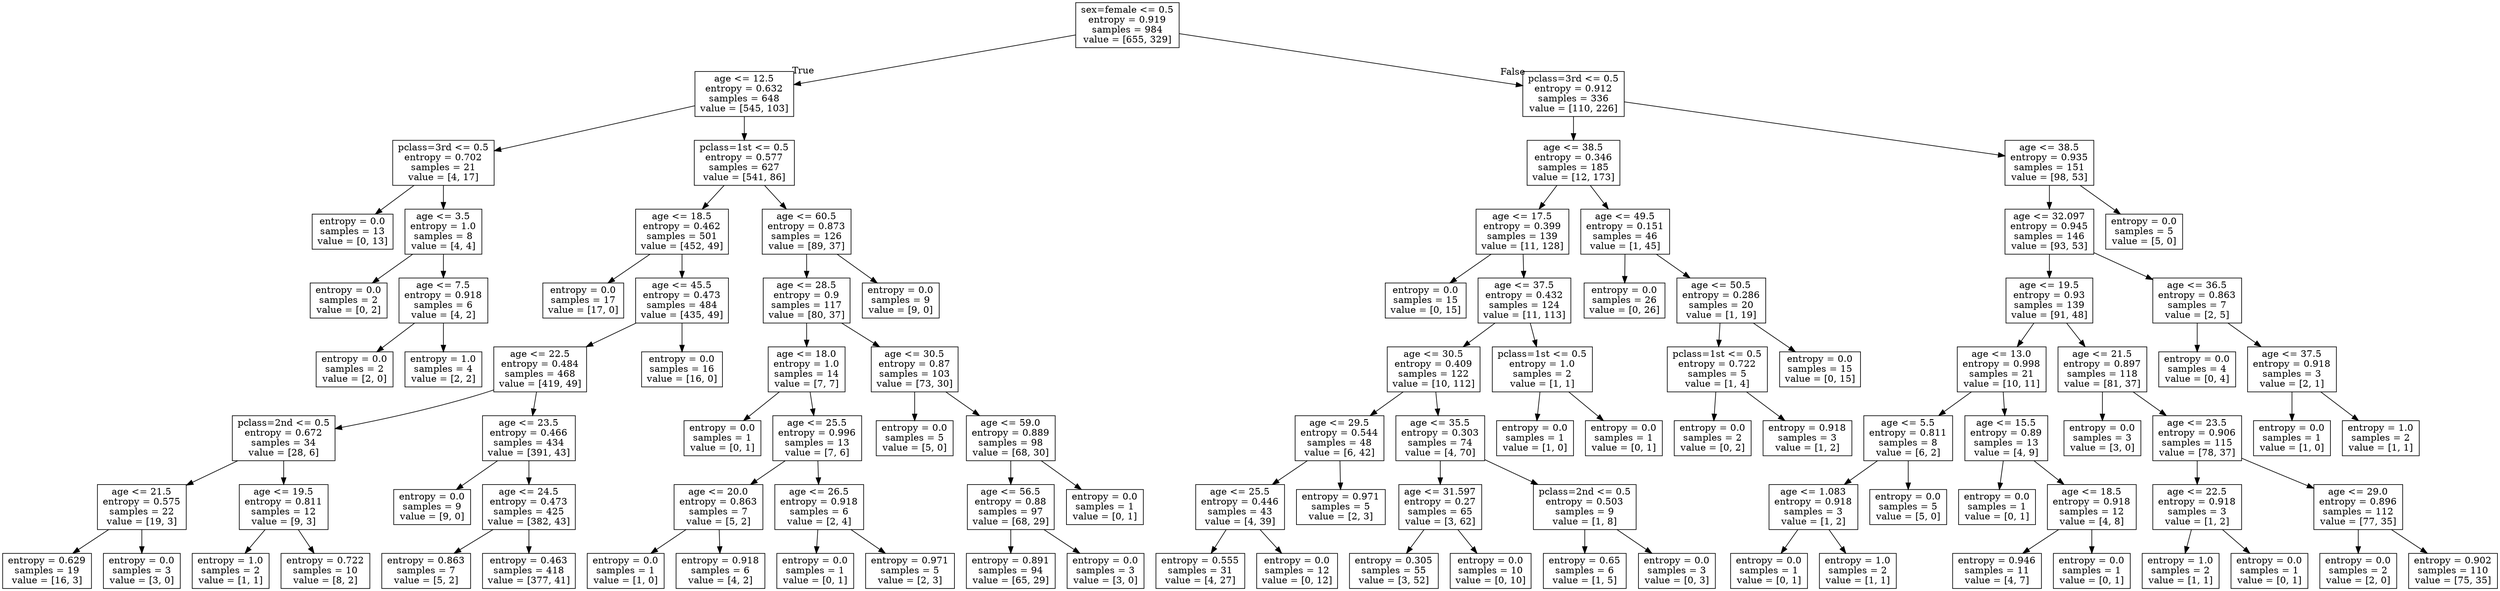 digraph Tree {
node [shape=box] ;
0 [label="sex=female <= 0.5\nentropy = 0.919\nsamples = 984\nvalue = [655, 329]"] ;
1 [label="age <= 12.5\nentropy = 0.632\nsamples = 648\nvalue = [545, 103]"] ;
0 -> 1 [labeldistance=2.5, labelangle=45, headlabel="True"] ;
2 [label="pclass=3rd <= 0.5\nentropy = 0.702\nsamples = 21\nvalue = [4, 17]"] ;
1 -> 2 ;
3 [label="entropy = 0.0\nsamples = 13\nvalue = [0, 13]"] ;
2 -> 3 ;
4 [label="age <= 3.5\nentropy = 1.0\nsamples = 8\nvalue = [4, 4]"] ;
2 -> 4 ;
5 [label="entropy = 0.0\nsamples = 2\nvalue = [0, 2]"] ;
4 -> 5 ;
6 [label="age <= 7.5\nentropy = 0.918\nsamples = 6\nvalue = [4, 2]"] ;
4 -> 6 ;
7 [label="entropy = 0.0\nsamples = 2\nvalue = [2, 0]"] ;
6 -> 7 ;
8 [label="entropy = 1.0\nsamples = 4\nvalue = [2, 2]"] ;
6 -> 8 ;
9 [label="pclass=1st <= 0.5\nentropy = 0.577\nsamples = 627\nvalue = [541, 86]"] ;
1 -> 9 ;
10 [label="age <= 18.5\nentropy = 0.462\nsamples = 501\nvalue = [452, 49]"] ;
9 -> 10 ;
11 [label="entropy = 0.0\nsamples = 17\nvalue = [17, 0]"] ;
10 -> 11 ;
12 [label="age <= 45.5\nentropy = 0.473\nsamples = 484\nvalue = [435, 49]"] ;
10 -> 12 ;
13 [label="age <= 22.5\nentropy = 0.484\nsamples = 468\nvalue = [419, 49]"] ;
12 -> 13 ;
14 [label="pclass=2nd <= 0.5\nentropy = 0.672\nsamples = 34\nvalue = [28, 6]"] ;
13 -> 14 ;
15 [label="age <= 21.5\nentropy = 0.575\nsamples = 22\nvalue = [19, 3]"] ;
14 -> 15 ;
16 [label="entropy = 0.629\nsamples = 19\nvalue = [16, 3]"] ;
15 -> 16 ;
17 [label="entropy = 0.0\nsamples = 3\nvalue = [3, 0]"] ;
15 -> 17 ;
18 [label="age <= 19.5\nentropy = 0.811\nsamples = 12\nvalue = [9, 3]"] ;
14 -> 18 ;
19 [label="entropy = 1.0\nsamples = 2\nvalue = [1, 1]"] ;
18 -> 19 ;
20 [label="entropy = 0.722\nsamples = 10\nvalue = [8, 2]"] ;
18 -> 20 ;
21 [label="age <= 23.5\nentropy = 0.466\nsamples = 434\nvalue = [391, 43]"] ;
13 -> 21 ;
22 [label="entropy = 0.0\nsamples = 9\nvalue = [9, 0]"] ;
21 -> 22 ;
23 [label="age <= 24.5\nentropy = 0.473\nsamples = 425\nvalue = [382, 43]"] ;
21 -> 23 ;
24 [label="entropy = 0.863\nsamples = 7\nvalue = [5, 2]"] ;
23 -> 24 ;
25 [label="entropy = 0.463\nsamples = 418\nvalue = [377, 41]"] ;
23 -> 25 ;
26 [label="entropy = 0.0\nsamples = 16\nvalue = [16, 0]"] ;
12 -> 26 ;
27 [label="age <= 60.5\nentropy = 0.873\nsamples = 126\nvalue = [89, 37]"] ;
9 -> 27 ;
28 [label="age <= 28.5\nentropy = 0.9\nsamples = 117\nvalue = [80, 37]"] ;
27 -> 28 ;
29 [label="age <= 18.0\nentropy = 1.0\nsamples = 14\nvalue = [7, 7]"] ;
28 -> 29 ;
30 [label="entropy = 0.0\nsamples = 1\nvalue = [0, 1]"] ;
29 -> 30 ;
31 [label="age <= 25.5\nentropy = 0.996\nsamples = 13\nvalue = [7, 6]"] ;
29 -> 31 ;
32 [label="age <= 20.0\nentropy = 0.863\nsamples = 7\nvalue = [5, 2]"] ;
31 -> 32 ;
33 [label="entropy = 0.0\nsamples = 1\nvalue = [1, 0]"] ;
32 -> 33 ;
34 [label="entropy = 0.918\nsamples = 6\nvalue = [4, 2]"] ;
32 -> 34 ;
35 [label="age <= 26.5\nentropy = 0.918\nsamples = 6\nvalue = [2, 4]"] ;
31 -> 35 ;
36 [label="entropy = 0.0\nsamples = 1\nvalue = [0, 1]"] ;
35 -> 36 ;
37 [label="entropy = 0.971\nsamples = 5\nvalue = [2, 3]"] ;
35 -> 37 ;
38 [label="age <= 30.5\nentropy = 0.87\nsamples = 103\nvalue = [73, 30]"] ;
28 -> 38 ;
39 [label="entropy = 0.0\nsamples = 5\nvalue = [5, 0]"] ;
38 -> 39 ;
40 [label="age <= 59.0\nentropy = 0.889\nsamples = 98\nvalue = [68, 30]"] ;
38 -> 40 ;
41 [label="age <= 56.5\nentropy = 0.88\nsamples = 97\nvalue = [68, 29]"] ;
40 -> 41 ;
42 [label="entropy = 0.891\nsamples = 94\nvalue = [65, 29]"] ;
41 -> 42 ;
43 [label="entropy = 0.0\nsamples = 3\nvalue = [3, 0]"] ;
41 -> 43 ;
44 [label="entropy = 0.0\nsamples = 1\nvalue = [0, 1]"] ;
40 -> 44 ;
45 [label="entropy = 0.0\nsamples = 9\nvalue = [9, 0]"] ;
27 -> 45 ;
46 [label="pclass=3rd <= 0.5\nentropy = 0.912\nsamples = 336\nvalue = [110, 226]"] ;
0 -> 46 [labeldistance=2.5, labelangle=-45, headlabel="False"] ;
47 [label="age <= 38.5\nentropy = 0.346\nsamples = 185\nvalue = [12, 173]"] ;
46 -> 47 ;
48 [label="age <= 17.5\nentropy = 0.399\nsamples = 139\nvalue = [11, 128]"] ;
47 -> 48 ;
49 [label="entropy = 0.0\nsamples = 15\nvalue = [0, 15]"] ;
48 -> 49 ;
50 [label="age <= 37.5\nentropy = 0.432\nsamples = 124\nvalue = [11, 113]"] ;
48 -> 50 ;
51 [label="age <= 30.5\nentropy = 0.409\nsamples = 122\nvalue = [10, 112]"] ;
50 -> 51 ;
52 [label="age <= 29.5\nentropy = 0.544\nsamples = 48\nvalue = [6, 42]"] ;
51 -> 52 ;
53 [label="age <= 25.5\nentropy = 0.446\nsamples = 43\nvalue = [4, 39]"] ;
52 -> 53 ;
54 [label="entropy = 0.555\nsamples = 31\nvalue = [4, 27]"] ;
53 -> 54 ;
55 [label="entropy = 0.0\nsamples = 12\nvalue = [0, 12]"] ;
53 -> 55 ;
56 [label="entropy = 0.971\nsamples = 5\nvalue = [2, 3]"] ;
52 -> 56 ;
57 [label="age <= 35.5\nentropy = 0.303\nsamples = 74\nvalue = [4, 70]"] ;
51 -> 57 ;
58 [label="age <= 31.597\nentropy = 0.27\nsamples = 65\nvalue = [3, 62]"] ;
57 -> 58 ;
59 [label="entropy = 0.305\nsamples = 55\nvalue = [3, 52]"] ;
58 -> 59 ;
60 [label="entropy = 0.0\nsamples = 10\nvalue = [0, 10]"] ;
58 -> 60 ;
61 [label="pclass=2nd <= 0.5\nentropy = 0.503\nsamples = 9\nvalue = [1, 8]"] ;
57 -> 61 ;
62 [label="entropy = 0.65\nsamples = 6\nvalue = [1, 5]"] ;
61 -> 62 ;
63 [label="entropy = 0.0\nsamples = 3\nvalue = [0, 3]"] ;
61 -> 63 ;
64 [label="pclass=1st <= 0.5\nentropy = 1.0\nsamples = 2\nvalue = [1, 1]"] ;
50 -> 64 ;
65 [label="entropy = 0.0\nsamples = 1\nvalue = [1, 0]"] ;
64 -> 65 ;
66 [label="entropy = 0.0\nsamples = 1\nvalue = [0, 1]"] ;
64 -> 66 ;
67 [label="age <= 49.5\nentropy = 0.151\nsamples = 46\nvalue = [1, 45]"] ;
47 -> 67 ;
68 [label="entropy = 0.0\nsamples = 26\nvalue = [0, 26]"] ;
67 -> 68 ;
69 [label="age <= 50.5\nentropy = 0.286\nsamples = 20\nvalue = [1, 19]"] ;
67 -> 69 ;
70 [label="pclass=1st <= 0.5\nentropy = 0.722\nsamples = 5\nvalue = [1, 4]"] ;
69 -> 70 ;
71 [label="entropy = 0.0\nsamples = 2\nvalue = [0, 2]"] ;
70 -> 71 ;
72 [label="entropy = 0.918\nsamples = 3\nvalue = [1, 2]"] ;
70 -> 72 ;
73 [label="entropy = 0.0\nsamples = 15\nvalue = [0, 15]"] ;
69 -> 73 ;
74 [label="age <= 38.5\nentropy = 0.935\nsamples = 151\nvalue = [98, 53]"] ;
46 -> 74 ;
75 [label="age <= 32.097\nentropy = 0.945\nsamples = 146\nvalue = [93, 53]"] ;
74 -> 75 ;
76 [label="age <= 19.5\nentropy = 0.93\nsamples = 139\nvalue = [91, 48]"] ;
75 -> 76 ;
77 [label="age <= 13.0\nentropy = 0.998\nsamples = 21\nvalue = [10, 11]"] ;
76 -> 77 ;
78 [label="age <= 5.5\nentropy = 0.811\nsamples = 8\nvalue = [6, 2]"] ;
77 -> 78 ;
79 [label="age <= 1.083\nentropy = 0.918\nsamples = 3\nvalue = [1, 2]"] ;
78 -> 79 ;
80 [label="entropy = 0.0\nsamples = 1\nvalue = [0, 1]"] ;
79 -> 80 ;
81 [label="entropy = 1.0\nsamples = 2\nvalue = [1, 1]"] ;
79 -> 81 ;
82 [label="entropy = 0.0\nsamples = 5\nvalue = [5, 0]"] ;
78 -> 82 ;
83 [label="age <= 15.5\nentropy = 0.89\nsamples = 13\nvalue = [4, 9]"] ;
77 -> 83 ;
84 [label="entropy = 0.0\nsamples = 1\nvalue = [0, 1]"] ;
83 -> 84 ;
85 [label="age <= 18.5\nentropy = 0.918\nsamples = 12\nvalue = [4, 8]"] ;
83 -> 85 ;
86 [label="entropy = 0.946\nsamples = 11\nvalue = [4, 7]"] ;
85 -> 86 ;
87 [label="entropy = 0.0\nsamples = 1\nvalue = [0, 1]"] ;
85 -> 87 ;
88 [label="age <= 21.5\nentropy = 0.897\nsamples = 118\nvalue = [81, 37]"] ;
76 -> 88 ;
89 [label="entropy = 0.0\nsamples = 3\nvalue = [3, 0]"] ;
88 -> 89 ;
90 [label="age <= 23.5\nentropy = 0.906\nsamples = 115\nvalue = [78, 37]"] ;
88 -> 90 ;
91 [label="age <= 22.5\nentropy = 0.918\nsamples = 3\nvalue = [1, 2]"] ;
90 -> 91 ;
92 [label="entropy = 1.0\nsamples = 2\nvalue = [1, 1]"] ;
91 -> 92 ;
93 [label="entropy = 0.0\nsamples = 1\nvalue = [0, 1]"] ;
91 -> 93 ;
94 [label="age <= 29.0\nentropy = 0.896\nsamples = 112\nvalue = [77, 35]"] ;
90 -> 94 ;
95 [label="entropy = 0.0\nsamples = 2\nvalue = [2, 0]"] ;
94 -> 95 ;
96 [label="entropy = 0.902\nsamples = 110\nvalue = [75, 35]"] ;
94 -> 96 ;
97 [label="age <= 36.5\nentropy = 0.863\nsamples = 7\nvalue = [2, 5]"] ;
75 -> 97 ;
98 [label="entropy = 0.0\nsamples = 4\nvalue = [0, 4]"] ;
97 -> 98 ;
99 [label="age <= 37.5\nentropy = 0.918\nsamples = 3\nvalue = [2, 1]"] ;
97 -> 99 ;
100 [label="entropy = 0.0\nsamples = 1\nvalue = [1, 0]"] ;
99 -> 100 ;
101 [label="entropy = 1.0\nsamples = 2\nvalue = [1, 1]"] ;
99 -> 101 ;
102 [label="entropy = 0.0\nsamples = 5\nvalue = [5, 0]"] ;
74 -> 102 ;
}